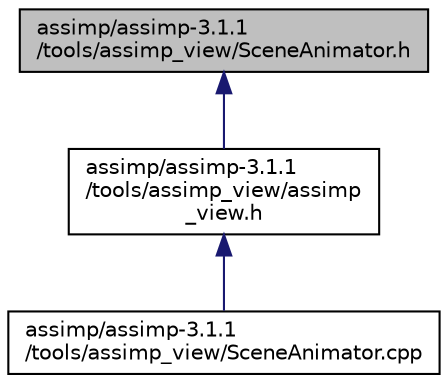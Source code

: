 digraph "assimp/assimp-3.1.1/tools/assimp_view/SceneAnimator.h"
{
  edge [fontname="Helvetica",fontsize="10",labelfontname="Helvetica",labelfontsize="10"];
  node [fontname="Helvetica",fontsize="10",shape=record];
  Node1 [label="assimp/assimp-3.1.1\l/tools/assimp_view/SceneAnimator.h",height=0.2,width=0.4,color="black", fillcolor="grey75", style="filled", fontcolor="black"];
  Node1 -> Node2 [dir="back",color="midnightblue",fontsize="10",style="solid",fontname="Helvetica"];
  Node2 [label="assimp/assimp-3.1.1\l/tools/assimp_view/assimp\l_view.h",height=0.2,width=0.4,color="black", fillcolor="white", style="filled",URL="$assimp__view_8h_source.html"];
  Node2 -> Node3 [dir="back",color="midnightblue",fontsize="10",style="solid",fontname="Helvetica"];
  Node3 [label="assimp/assimp-3.1.1\l/tools/assimp_view/SceneAnimator.cpp",height=0.2,width=0.4,color="black", fillcolor="white", style="filled",URL="$_scene_animator_8cpp.html",tooltip="Implementation of the utility class SceneAnimator. "];
}
